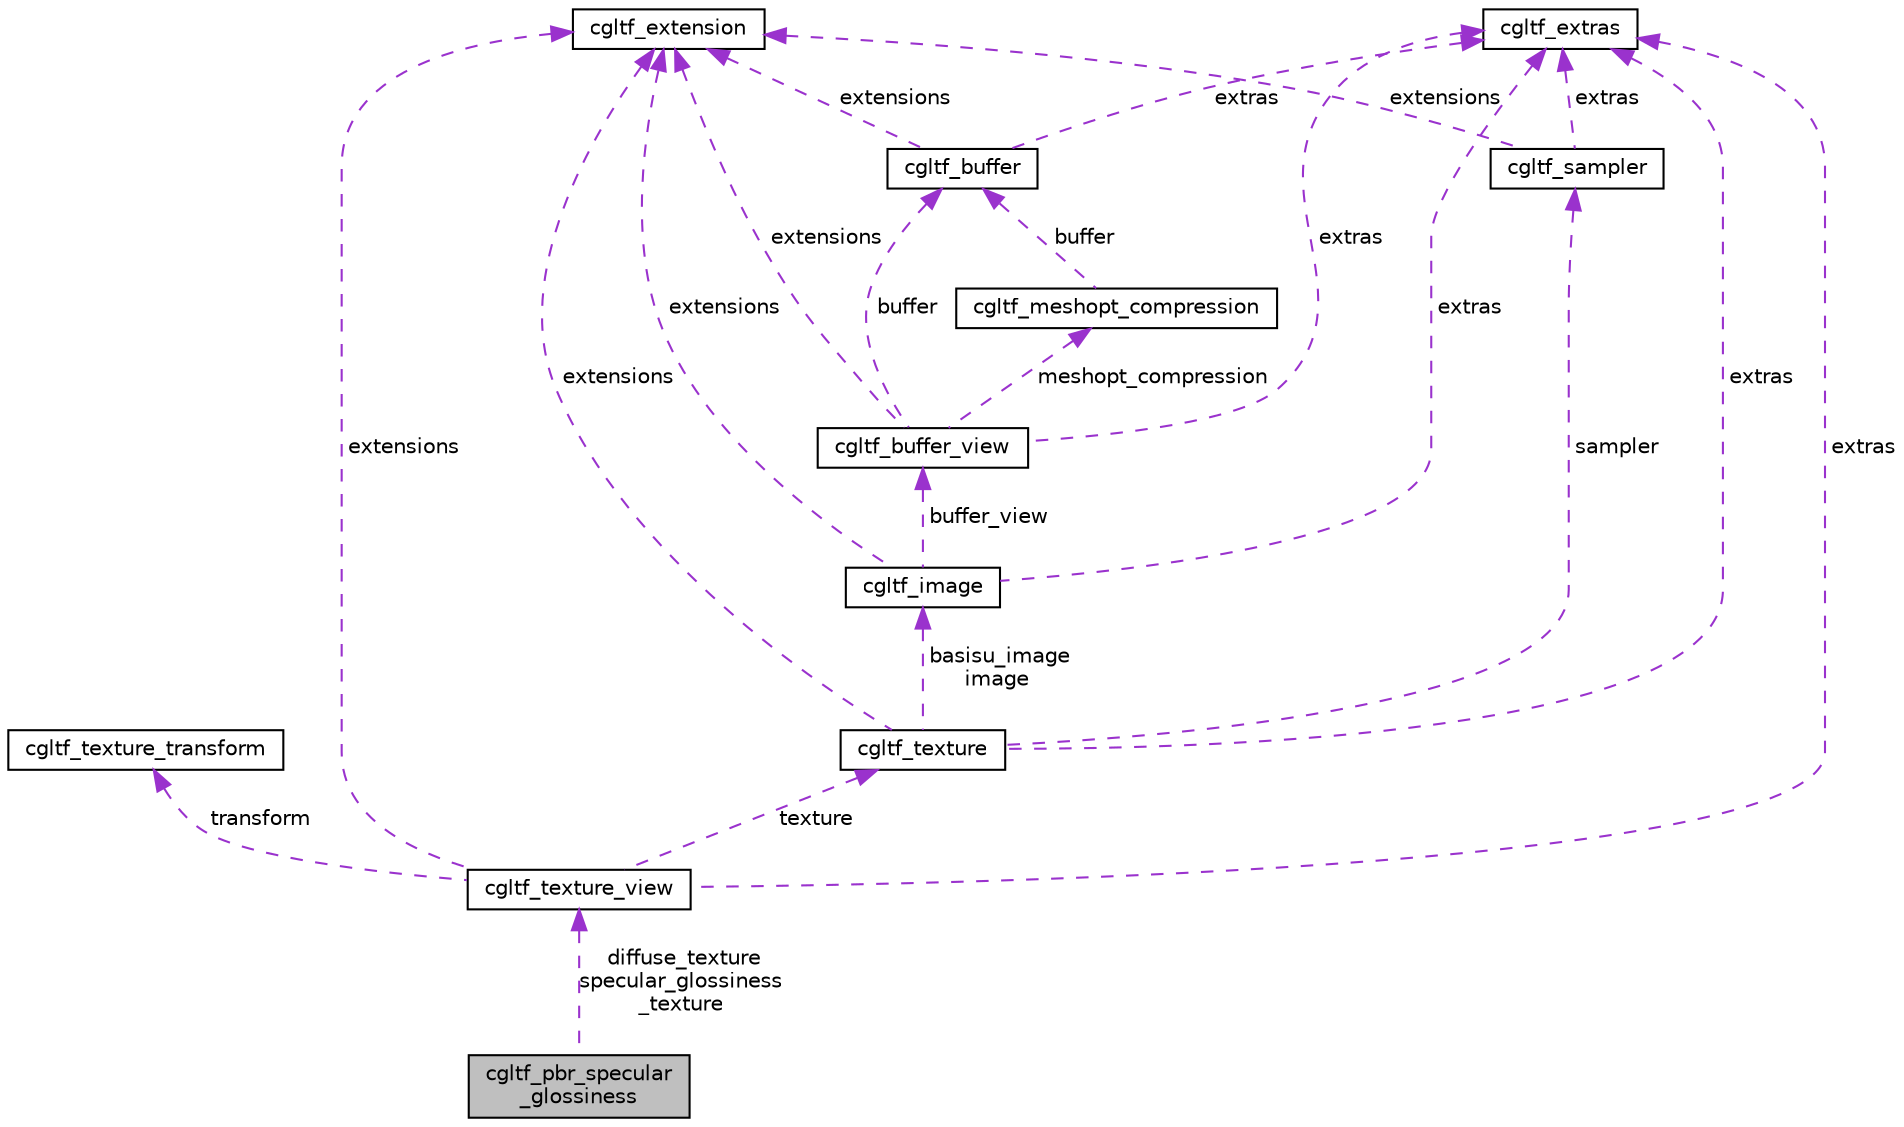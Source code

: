 digraph "cgltf_pbr_specular_glossiness"
{
 // LATEX_PDF_SIZE
  edge [fontname="Helvetica",fontsize="10",labelfontname="Helvetica",labelfontsize="10"];
  node [fontname="Helvetica",fontsize="10",shape=record];
  Node1 [label="cgltf_pbr_specular\l_glossiness",height=0.2,width=0.4,color="black", fillcolor="grey75", style="filled", fontcolor="black",tooltip=" "];
  Node2 -> Node1 [dir="back",color="darkorchid3",fontsize="10",style="dashed",label=" diffuse_texture\nspecular_glossiness\l_texture" ,fontname="Helvetica"];
  Node2 [label="cgltf_texture_view",height=0.2,width=0.4,color="black", fillcolor="white", style="filled",URL="$structcgltf__texture__view.html",tooltip=" "];
  Node3 -> Node2 [dir="back",color="darkorchid3",fontsize="10",style="dashed",label=" transform" ,fontname="Helvetica"];
  Node3 [label="cgltf_texture_transform",height=0.2,width=0.4,color="black", fillcolor="white", style="filled",URL="$structcgltf__texture__transform.html",tooltip=" "];
  Node4 -> Node2 [dir="back",color="darkorchid3",fontsize="10",style="dashed",label=" extras" ,fontname="Helvetica"];
  Node4 [label="cgltf_extras",height=0.2,width=0.4,color="black", fillcolor="white", style="filled",URL="$structcgltf__extras.html",tooltip=" "];
  Node5 -> Node2 [dir="back",color="darkorchid3",fontsize="10",style="dashed",label=" texture" ,fontname="Helvetica"];
  Node5 [label="cgltf_texture",height=0.2,width=0.4,color="black", fillcolor="white", style="filled",URL="$structcgltf__texture.html",tooltip=" "];
  Node6 -> Node5 [dir="back",color="darkorchid3",fontsize="10",style="dashed",label=" sampler" ,fontname="Helvetica"];
  Node6 [label="cgltf_sampler",height=0.2,width=0.4,color="black", fillcolor="white", style="filled",URL="$structcgltf__sampler.html",tooltip=" "];
  Node4 -> Node6 [dir="back",color="darkorchid3",fontsize="10",style="dashed",label=" extras" ,fontname="Helvetica"];
  Node7 -> Node6 [dir="back",color="darkorchid3",fontsize="10",style="dashed",label=" extensions" ,fontname="Helvetica"];
  Node7 [label="cgltf_extension",height=0.2,width=0.4,color="black", fillcolor="white", style="filled",URL="$structcgltf__extension.html",tooltip=" "];
  Node8 -> Node5 [dir="back",color="darkorchid3",fontsize="10",style="dashed",label=" basisu_image\nimage" ,fontname="Helvetica"];
  Node8 [label="cgltf_image",height=0.2,width=0.4,color="black", fillcolor="white", style="filled",URL="$structcgltf__image.html",tooltip=" "];
  Node9 -> Node8 [dir="back",color="darkorchid3",fontsize="10",style="dashed",label=" buffer_view" ,fontname="Helvetica"];
  Node9 [label="cgltf_buffer_view",height=0.2,width=0.4,color="black", fillcolor="white", style="filled",URL="$structcgltf__buffer__view.html",tooltip=" "];
  Node10 -> Node9 [dir="back",color="darkorchid3",fontsize="10",style="dashed",label=" buffer" ,fontname="Helvetica"];
  Node10 [label="cgltf_buffer",height=0.2,width=0.4,color="black", fillcolor="white", style="filled",URL="$structcgltf__buffer.html",tooltip=" "];
  Node4 -> Node10 [dir="back",color="darkorchid3",fontsize="10",style="dashed",label=" extras" ,fontname="Helvetica"];
  Node7 -> Node10 [dir="back",color="darkorchid3",fontsize="10",style="dashed",label=" extensions" ,fontname="Helvetica"];
  Node11 -> Node9 [dir="back",color="darkorchid3",fontsize="10",style="dashed",label=" meshopt_compression" ,fontname="Helvetica"];
  Node11 [label="cgltf_meshopt_compression",height=0.2,width=0.4,color="black", fillcolor="white", style="filled",URL="$structcgltf__meshopt__compression.html",tooltip=" "];
  Node10 -> Node11 [dir="back",color="darkorchid3",fontsize="10",style="dashed",label=" buffer" ,fontname="Helvetica"];
  Node4 -> Node9 [dir="back",color="darkorchid3",fontsize="10",style="dashed",label=" extras" ,fontname="Helvetica"];
  Node7 -> Node9 [dir="back",color="darkorchid3",fontsize="10",style="dashed",label=" extensions" ,fontname="Helvetica"];
  Node4 -> Node8 [dir="back",color="darkorchid3",fontsize="10",style="dashed",label=" extras" ,fontname="Helvetica"];
  Node7 -> Node8 [dir="back",color="darkorchid3",fontsize="10",style="dashed",label=" extensions" ,fontname="Helvetica"];
  Node4 -> Node5 [dir="back",color="darkorchid3",fontsize="10",style="dashed",label=" extras" ,fontname="Helvetica"];
  Node7 -> Node5 [dir="back",color="darkorchid3",fontsize="10",style="dashed",label=" extensions" ,fontname="Helvetica"];
  Node7 -> Node2 [dir="back",color="darkorchid3",fontsize="10",style="dashed",label=" extensions" ,fontname="Helvetica"];
}
